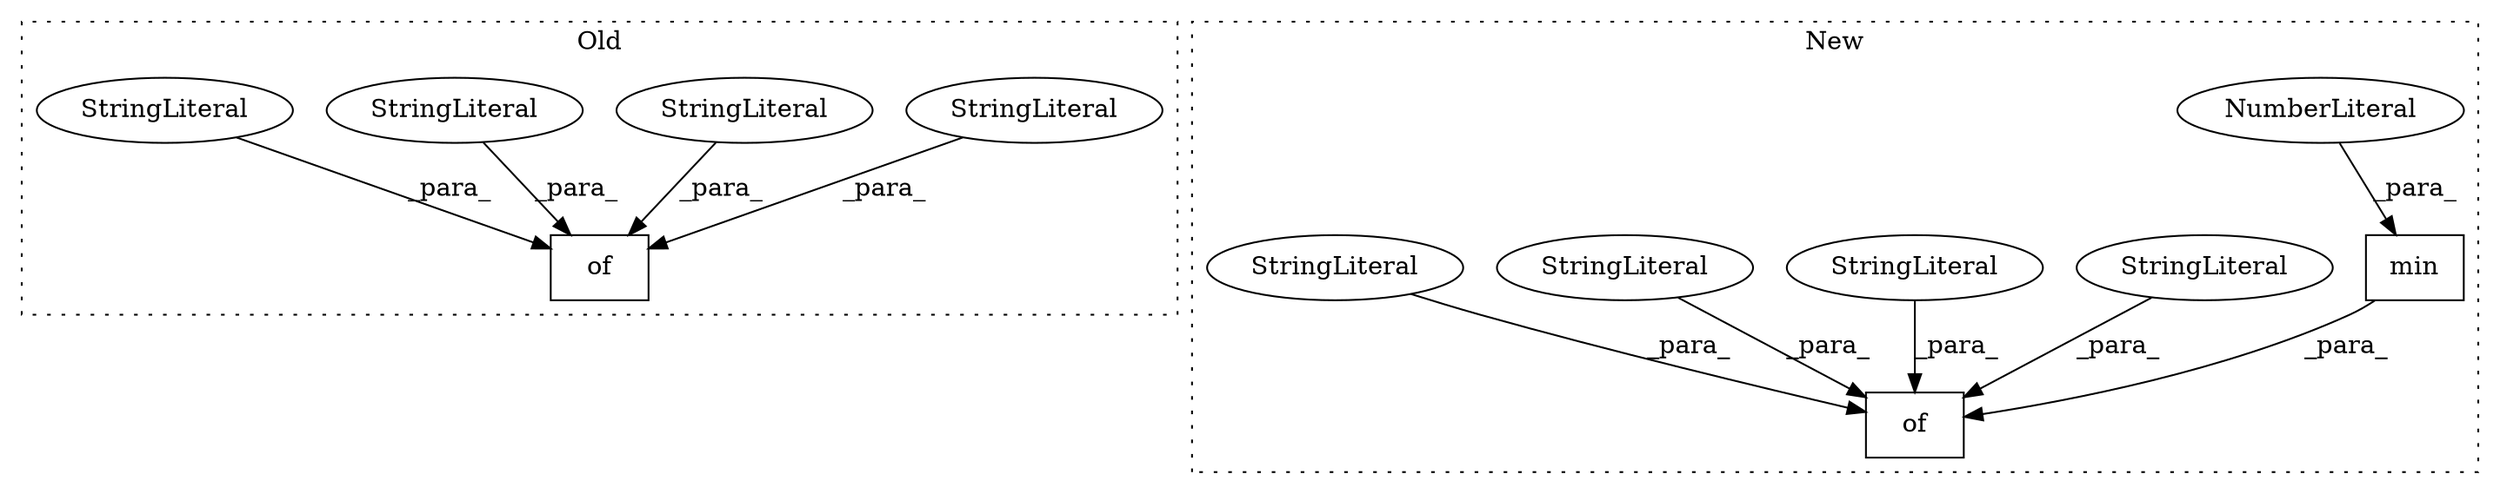 digraph G {
subgraph cluster0 {
1 [label="of" a="32" s="687,962" l="3,1" shape="box"];
3 [label="StringLiteral" a="45" s="737" l="11" shape="ellipse"];
4 [label="StringLiteral" a="45" s="711" l="8" shape="ellipse"];
5 [label="StringLiteral" a="45" s="690" l="11" shape="ellipse"];
12 [label="StringLiteral" a="45" s="894" l="15" shape="ellipse"];
label = "Old";
style="dotted";
}
subgraph cluster1 {
2 [label="min" a="32" s="1046,1109" l="4,1" shape="box"];
6 [label="NumberLiteral" a="34" s="1106" l="3" shape="ellipse"];
7 [label="of" a="32" s="764,1327" l="3,1" shape="box"];
8 [label="StringLiteral" a="45" s="1195" l="14" shape="ellipse"];
9 [label="StringLiteral" a="45" s="1248" l="19" shape="ellipse"];
10 [label="StringLiteral" a="45" s="797" l="16" shape="ellipse"];
11 [label="StringLiteral" a="45" s="779" l="8" shape="ellipse"];
label = "New";
style="dotted";
}
2 -> 7 [label="_para_"];
3 -> 1 [label="_para_"];
4 -> 1 [label="_para_"];
5 -> 1 [label="_para_"];
6 -> 2 [label="_para_"];
8 -> 7 [label="_para_"];
9 -> 7 [label="_para_"];
10 -> 7 [label="_para_"];
11 -> 7 [label="_para_"];
12 -> 1 [label="_para_"];
}